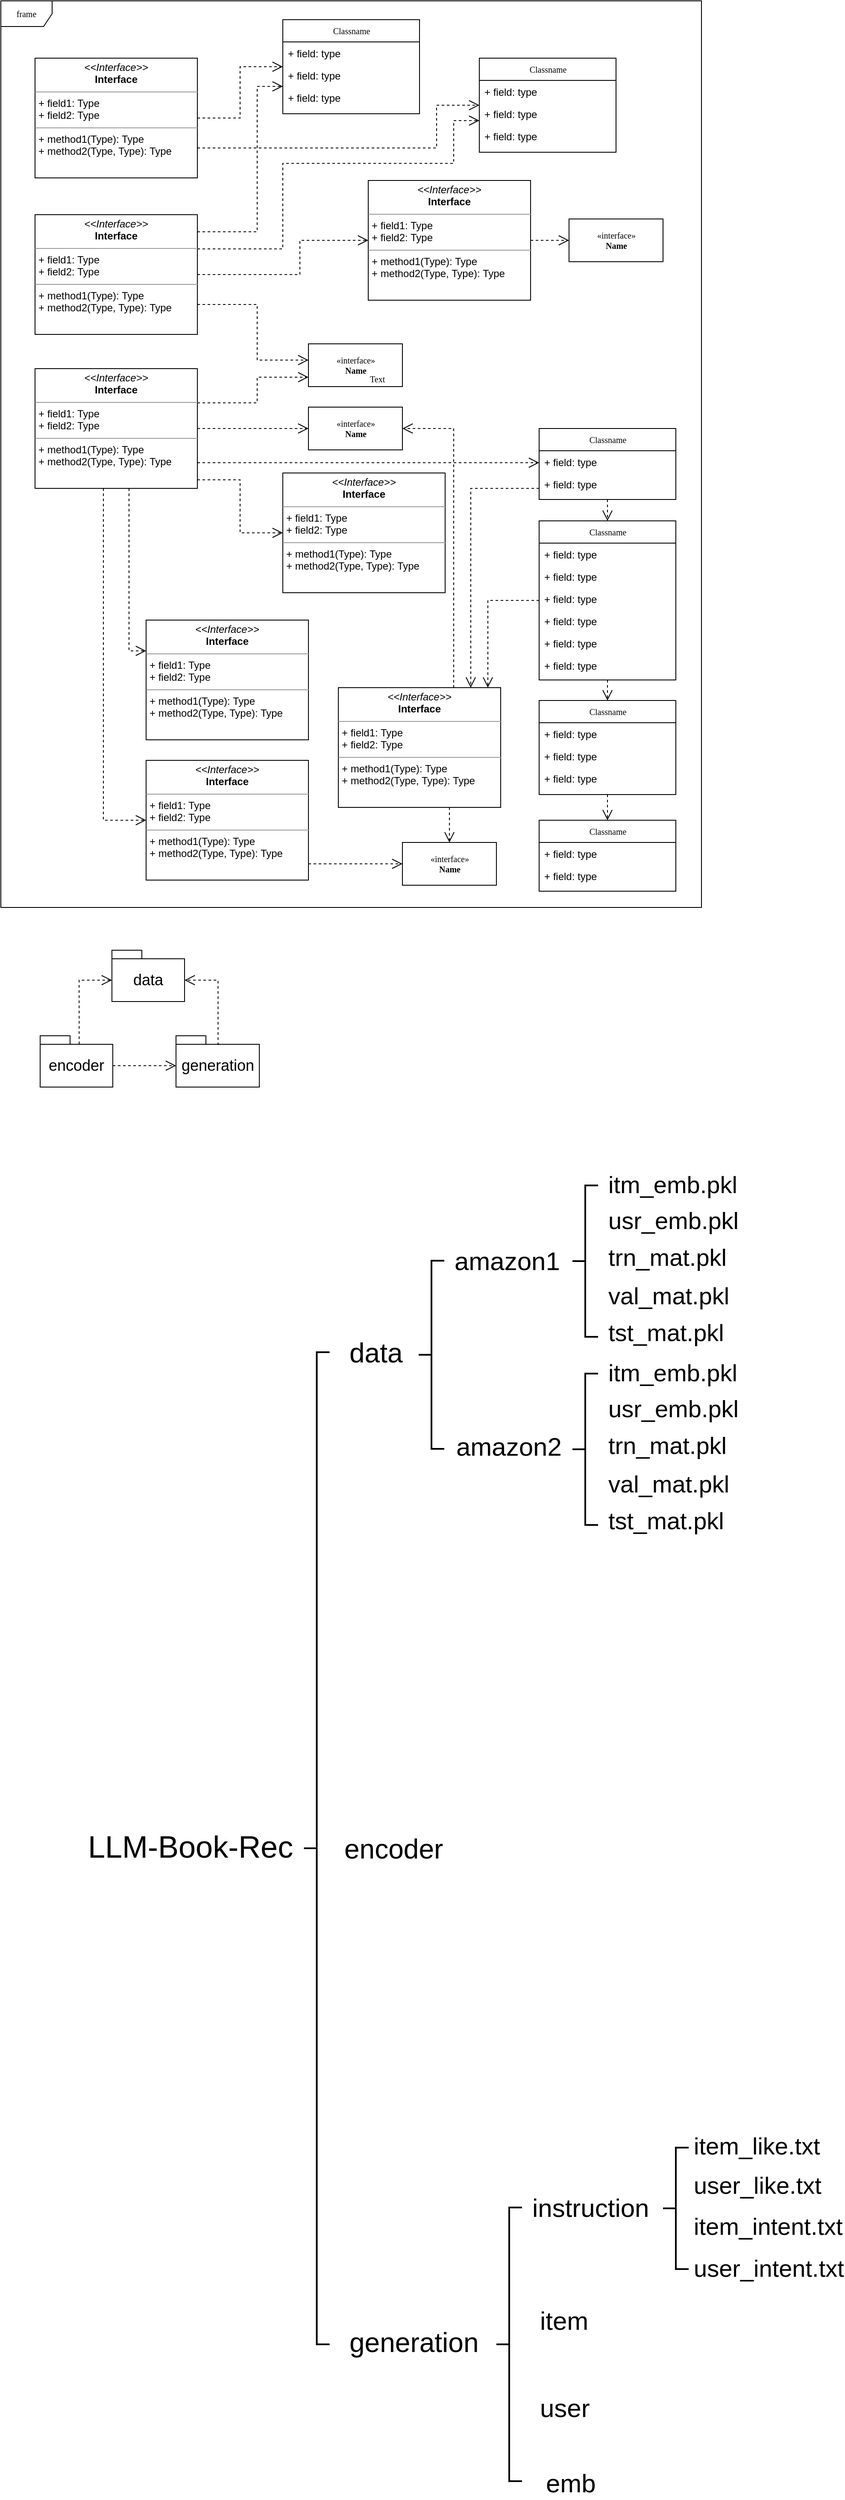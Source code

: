<mxfile version="24.3.1" type="github">
  <diagram name="Page-1" id="c4acf3e9-155e-7222-9cf6-157b1a14988f">
    <mxGraphModel dx="564" dy="589" grid="1" gridSize="10" guides="1" tooltips="1" connect="1" arrows="1" fold="1" page="1" pageScale="1" pageWidth="3300" pageHeight="4681" background="none" math="0" shadow="0">
      <root>
        <mxCell id="0" />
        <mxCell id="1" parent="0" />
        <mxCell id="17acba5748e5396b-1" value="frame" style="shape=umlFrame;whiteSpace=wrap;html=1;rounded=0;shadow=0;comic=0;labelBackgroundColor=none;strokeWidth=1;fontFamily=Verdana;fontSize=10;align=center;" parent="1" vertex="1">
          <mxGeometry x="20" y="20" width="820" height="1060" as="geometry" />
        </mxCell>
        <mxCell id="5d2195bd80daf111-38" style="edgeStyle=orthogonalEdgeStyle;rounded=0;html=1;dashed=1;labelBackgroundColor=none;startFill=0;endArrow=open;endFill=0;endSize=10;fontFamily=Verdana;fontSize=10;" parent="1" source="17acba5748e5396b-2" target="5d2195bd80daf111-9" edge="1">
          <mxGeometry relative="1" as="geometry">
            <Array as="points">
              <mxPoint x="590" y="721" />
            </Array>
          </mxGeometry>
        </mxCell>
        <mxCell id="5d2195bd80daf111-40" style="edgeStyle=orthogonalEdgeStyle;rounded=0;html=1;dashed=1;labelBackgroundColor=none;startFill=0;endArrow=open;endFill=0;endSize=10;fontFamily=Verdana;fontSize=10;" parent="1" source="17acba5748e5396b-2" target="5d2195bd80daf111-1" edge="1">
          <mxGeometry relative="1" as="geometry">
            <Array as="points" />
          </mxGeometry>
        </mxCell>
        <mxCell id="17acba5748e5396b-2" value="Classname" style="swimlane;html=1;fontStyle=0;childLayout=stackLayout;horizontal=1;startSize=26;fillColor=none;horizontalStack=0;resizeParent=1;resizeLast=0;collapsible=1;marginBottom=0;swimlaneFillColor=#ffffff;rounded=0;shadow=0;comic=0;labelBackgroundColor=none;strokeWidth=1;fontFamily=Verdana;fontSize=10;align=center;" parent="1" vertex="1">
          <mxGeometry x="650" y="628" width="160" height="186" as="geometry" />
        </mxCell>
        <mxCell id="17acba5748e5396b-3" value="+ field: type" style="text;html=1;strokeColor=none;fillColor=none;align=left;verticalAlign=top;spacingLeft=4;spacingRight=4;whiteSpace=wrap;overflow=hidden;rotatable=0;points=[[0,0.5],[1,0.5]];portConstraint=eastwest;" parent="17acba5748e5396b-2" vertex="1">
          <mxGeometry y="26" width="160" height="26" as="geometry" />
        </mxCell>
        <mxCell id="17acba5748e5396b-4" value="+ field: type" style="text;html=1;strokeColor=none;fillColor=none;align=left;verticalAlign=top;spacingLeft=4;spacingRight=4;whiteSpace=wrap;overflow=hidden;rotatable=0;points=[[0,0.5],[1,0.5]];portConstraint=eastwest;" parent="17acba5748e5396b-2" vertex="1">
          <mxGeometry y="52" width="160" height="26" as="geometry" />
        </mxCell>
        <mxCell id="17acba5748e5396b-6" value="+ field: type" style="text;html=1;strokeColor=none;fillColor=none;align=left;verticalAlign=top;spacingLeft=4;spacingRight=4;whiteSpace=wrap;overflow=hidden;rotatable=0;points=[[0,0.5],[1,0.5]];portConstraint=eastwest;" parent="17acba5748e5396b-2" vertex="1">
          <mxGeometry y="78" width="160" height="26" as="geometry" />
        </mxCell>
        <mxCell id="17acba5748e5396b-9" value="+ field: type" style="text;html=1;strokeColor=none;fillColor=none;align=left;verticalAlign=top;spacingLeft=4;spacingRight=4;whiteSpace=wrap;overflow=hidden;rotatable=0;points=[[0,0.5],[1,0.5]];portConstraint=eastwest;" parent="17acba5748e5396b-2" vertex="1">
          <mxGeometry y="104" width="160" height="26" as="geometry" />
        </mxCell>
        <mxCell id="17acba5748e5396b-10" value="+ field: type" style="text;html=1;strokeColor=none;fillColor=none;align=left;verticalAlign=top;spacingLeft=4;spacingRight=4;whiteSpace=wrap;overflow=hidden;rotatable=0;points=[[0,0.5],[1,0.5]];portConstraint=eastwest;" parent="17acba5748e5396b-2" vertex="1">
          <mxGeometry y="130" width="160" height="26" as="geometry" />
        </mxCell>
        <mxCell id="17acba5748e5396b-8" value="+ field: type" style="text;html=1;strokeColor=none;fillColor=none;align=left;verticalAlign=top;spacingLeft=4;spacingRight=4;whiteSpace=wrap;overflow=hidden;rotatable=0;points=[[0,0.5],[1,0.5]];portConstraint=eastwest;" parent="17acba5748e5396b-2" vertex="1">
          <mxGeometry y="156" width="160" height="26" as="geometry" />
        </mxCell>
        <mxCell id="17acba5748e5396b-20" value="Classname" style="swimlane;html=1;fontStyle=0;childLayout=stackLayout;horizontal=1;startSize=26;fillColor=none;horizontalStack=0;resizeParent=1;resizeLast=0;collapsible=1;marginBottom=0;swimlaneFillColor=#ffffff;rounded=0;shadow=0;comic=0;labelBackgroundColor=none;strokeWidth=1;fontFamily=Verdana;fontSize=10;align=center;" parent="1" vertex="1">
          <mxGeometry x="350" y="42" width="160" height="110" as="geometry" />
        </mxCell>
        <mxCell id="17acba5748e5396b-21" value="+ field: type" style="text;html=1;strokeColor=none;fillColor=none;align=left;verticalAlign=top;spacingLeft=4;spacingRight=4;whiteSpace=wrap;overflow=hidden;rotatable=0;points=[[0,0.5],[1,0.5]];portConstraint=eastwest;" parent="17acba5748e5396b-20" vertex="1">
          <mxGeometry y="26" width="160" height="26" as="geometry" />
        </mxCell>
        <mxCell id="17acba5748e5396b-24" value="+ field: type" style="text;html=1;strokeColor=none;fillColor=none;align=left;verticalAlign=top;spacingLeft=4;spacingRight=4;whiteSpace=wrap;overflow=hidden;rotatable=0;points=[[0,0.5],[1,0.5]];portConstraint=eastwest;" parent="17acba5748e5396b-20" vertex="1">
          <mxGeometry y="52" width="160" height="26" as="geometry" />
        </mxCell>
        <mxCell id="17acba5748e5396b-26" value="+ field: type" style="text;html=1;strokeColor=none;fillColor=none;align=left;verticalAlign=top;spacingLeft=4;spacingRight=4;whiteSpace=wrap;overflow=hidden;rotatable=0;points=[[0,0.5],[1,0.5]];portConstraint=eastwest;" parent="17acba5748e5396b-20" vertex="1">
          <mxGeometry y="78" width="160" height="26" as="geometry" />
        </mxCell>
        <mxCell id="17acba5748e5396b-30" value="Classname" style="swimlane;html=1;fontStyle=0;childLayout=stackLayout;horizontal=1;startSize=26;fillColor=none;horizontalStack=0;resizeParent=1;resizeLast=0;collapsible=1;marginBottom=0;swimlaneFillColor=#ffffff;rounded=0;shadow=0;comic=0;labelBackgroundColor=none;strokeWidth=1;fontFamily=Verdana;fontSize=10;align=center;" parent="1" vertex="1">
          <mxGeometry x="580" y="87" width="160" height="110" as="geometry" />
        </mxCell>
        <mxCell id="17acba5748e5396b-31" value="+ field: type" style="text;html=1;strokeColor=none;fillColor=none;align=left;verticalAlign=top;spacingLeft=4;spacingRight=4;whiteSpace=wrap;overflow=hidden;rotatable=0;points=[[0,0.5],[1,0.5]];portConstraint=eastwest;" parent="17acba5748e5396b-30" vertex="1">
          <mxGeometry y="26" width="160" height="26" as="geometry" />
        </mxCell>
        <mxCell id="17acba5748e5396b-32" value="+ field: type" style="text;html=1;strokeColor=none;fillColor=none;align=left;verticalAlign=top;spacingLeft=4;spacingRight=4;whiteSpace=wrap;overflow=hidden;rotatable=0;points=[[0,0.5],[1,0.5]];portConstraint=eastwest;" parent="17acba5748e5396b-30" vertex="1">
          <mxGeometry y="52" width="160" height="26" as="geometry" />
        </mxCell>
        <mxCell id="17acba5748e5396b-33" value="+ field: type" style="text;html=1;strokeColor=none;fillColor=none;align=left;verticalAlign=top;spacingLeft=4;spacingRight=4;whiteSpace=wrap;overflow=hidden;rotatable=0;points=[[0,0.5],[1,0.5]];portConstraint=eastwest;" parent="17acba5748e5396b-30" vertex="1">
          <mxGeometry y="78" width="160" height="26" as="geometry" />
        </mxCell>
        <mxCell id="17acba5748e5396b-44" value="Classname" style="swimlane;html=1;fontStyle=0;childLayout=stackLayout;horizontal=1;startSize=26;fillColor=none;horizontalStack=0;resizeParent=1;resizeLast=0;collapsible=1;marginBottom=0;swimlaneFillColor=#ffffff;rounded=0;shadow=0;comic=0;labelBackgroundColor=none;strokeWidth=1;fontFamily=Verdana;fontSize=10;align=center;" parent="1" vertex="1">
          <mxGeometry x="650" y="978" width="160" height="83" as="geometry" />
        </mxCell>
        <mxCell id="17acba5748e5396b-45" value="+ field: type" style="text;html=1;strokeColor=none;fillColor=none;align=left;verticalAlign=top;spacingLeft=4;spacingRight=4;whiteSpace=wrap;overflow=hidden;rotatable=0;points=[[0,0.5],[1,0.5]];portConstraint=eastwest;" parent="17acba5748e5396b-44" vertex="1">
          <mxGeometry y="26" width="160" height="26" as="geometry" />
        </mxCell>
        <mxCell id="17acba5748e5396b-47" value="+ field: type" style="text;html=1;strokeColor=none;fillColor=none;align=left;verticalAlign=top;spacingLeft=4;spacingRight=4;whiteSpace=wrap;overflow=hidden;rotatable=0;points=[[0,0.5],[1,0.5]];portConstraint=eastwest;" parent="17acba5748e5396b-44" vertex="1">
          <mxGeometry y="52" width="160" height="26" as="geometry" />
        </mxCell>
        <mxCell id="5d2195bd80daf111-39" style="edgeStyle=orthogonalEdgeStyle;rounded=0;html=1;dashed=1;labelBackgroundColor=none;startFill=0;endArrow=open;endFill=0;endSize=10;fontFamily=Verdana;fontSize=10;" parent="1" source="5d2195bd80daf111-1" target="17acba5748e5396b-44" edge="1">
          <mxGeometry relative="1" as="geometry" />
        </mxCell>
        <mxCell id="5d2195bd80daf111-1" value="Classname" style="swimlane;html=1;fontStyle=0;childLayout=stackLayout;horizontal=1;startSize=26;fillColor=none;horizontalStack=0;resizeParent=1;resizeLast=0;collapsible=1;marginBottom=0;swimlaneFillColor=#ffffff;rounded=0;shadow=0;comic=0;labelBackgroundColor=none;strokeWidth=1;fontFamily=Verdana;fontSize=10;align=center;" parent="1" vertex="1">
          <mxGeometry x="650" y="838" width="160" height="110" as="geometry" />
        </mxCell>
        <mxCell id="5d2195bd80daf111-2" value="+ field: type" style="text;html=1;strokeColor=none;fillColor=none;align=left;verticalAlign=top;spacingLeft=4;spacingRight=4;whiteSpace=wrap;overflow=hidden;rotatable=0;points=[[0,0.5],[1,0.5]];portConstraint=eastwest;" parent="5d2195bd80daf111-1" vertex="1">
          <mxGeometry y="26" width="160" height="26" as="geometry" />
        </mxCell>
        <mxCell id="5d2195bd80daf111-3" value="+ field: type" style="text;html=1;strokeColor=none;fillColor=none;align=left;verticalAlign=top;spacingLeft=4;spacingRight=4;whiteSpace=wrap;overflow=hidden;rotatable=0;points=[[0,0.5],[1,0.5]];portConstraint=eastwest;" parent="5d2195bd80daf111-1" vertex="1">
          <mxGeometry y="52" width="160" height="26" as="geometry" />
        </mxCell>
        <mxCell id="5d2195bd80daf111-4" value="+ field: type" style="text;html=1;strokeColor=none;fillColor=none;align=left;verticalAlign=top;spacingLeft=4;spacingRight=4;whiteSpace=wrap;overflow=hidden;rotatable=0;points=[[0,0.5],[1,0.5]];portConstraint=eastwest;" parent="5d2195bd80daf111-1" vertex="1">
          <mxGeometry y="78" width="160" height="26" as="geometry" />
        </mxCell>
        <mxCell id="5d2195bd80daf111-41" style="edgeStyle=orthogonalEdgeStyle;rounded=0;html=1;dashed=1;labelBackgroundColor=none;startFill=0;endArrow=open;endFill=0;endSize=10;fontFamily=Verdana;fontSize=10;" parent="1" source="5d2195bd80daf111-5" target="17acba5748e5396b-2" edge="1">
          <mxGeometry relative="1" as="geometry">
            <Array as="points" />
          </mxGeometry>
        </mxCell>
        <mxCell id="5d2195bd80daf111-5" value="Classname" style="swimlane;html=1;fontStyle=0;childLayout=stackLayout;horizontal=1;startSize=26;fillColor=none;horizontalStack=0;resizeParent=1;resizeLast=0;collapsible=1;marginBottom=0;swimlaneFillColor=#ffffff;rounded=0;shadow=0;comic=0;labelBackgroundColor=none;strokeWidth=1;fontFamily=Verdana;fontSize=10;align=center;" parent="1" vertex="1">
          <mxGeometry x="650" y="520" width="160" height="83" as="geometry" />
        </mxCell>
        <mxCell id="5d2195bd80daf111-6" value="+ field: type" style="text;html=1;strokeColor=none;fillColor=none;align=left;verticalAlign=top;spacingLeft=4;spacingRight=4;whiteSpace=wrap;overflow=hidden;rotatable=0;points=[[0,0.5],[1,0.5]];portConstraint=eastwest;" parent="5d2195bd80daf111-5" vertex="1">
          <mxGeometry y="26" width="160" height="26" as="geometry" />
        </mxCell>
        <mxCell id="5d2195bd80daf111-7" value="+ field: type" style="text;html=1;strokeColor=none;fillColor=none;align=left;verticalAlign=top;spacingLeft=4;spacingRight=4;whiteSpace=wrap;overflow=hidden;rotatable=0;points=[[0,0.5],[1,0.5]];portConstraint=eastwest;" parent="5d2195bd80daf111-5" vertex="1">
          <mxGeometry y="52" width="160" height="26" as="geometry" />
        </mxCell>
        <mxCell id="5d2195bd80daf111-8" value="&amp;laquo;interface&amp;raquo;&lt;br&gt;&lt;b&gt;Name&lt;/b&gt;" style="html=1;rounded=0;shadow=0;comic=0;labelBackgroundColor=none;strokeWidth=1;fontFamily=Verdana;fontSize=10;align=center;" parent="1" vertex="1">
          <mxGeometry x="490" y="1004" width="110" height="50" as="geometry" />
        </mxCell>
        <mxCell id="5d2195bd80daf111-35" style="edgeStyle=orthogonalEdgeStyle;rounded=0;html=1;dashed=1;labelBackgroundColor=none;startFill=0;endArrow=open;endFill=0;endSize=10;fontFamily=Verdana;fontSize=10;" parent="1" source="5d2195bd80daf111-9" target="5d2195bd80daf111-8" edge="1">
          <mxGeometry relative="1" as="geometry">
            <Array as="points">
              <mxPoint x="545" y="970" />
              <mxPoint x="545" y="970" />
            </Array>
          </mxGeometry>
        </mxCell>
        <mxCell id="5d2195bd80daf111-36" style="edgeStyle=orthogonalEdgeStyle;rounded=0;html=1;dashed=1;labelBackgroundColor=none;startFill=0;endArrow=open;endFill=0;endSize=10;fontFamily=Verdana;fontSize=10;" parent="1" source="5d2195bd80daf111-9" target="5d2195bd80daf111-13" edge="1">
          <mxGeometry relative="1" as="geometry">
            <Array as="points">
              <mxPoint x="550" y="520" />
            </Array>
          </mxGeometry>
        </mxCell>
        <mxCell id="5d2195bd80daf111-9" value="&lt;p style=&quot;margin:0px;margin-top:4px;text-align:center;&quot;&gt;&lt;i&gt;&amp;lt;&amp;lt;Interface&amp;gt;&amp;gt;&lt;/i&gt;&lt;br/&gt;&lt;b&gt;Interface&lt;/b&gt;&lt;/p&gt;&lt;hr size=&quot;1&quot;/&gt;&lt;p style=&quot;margin:0px;margin-left:4px;&quot;&gt;+ field1: Type&lt;br/&gt;+ field2: Type&lt;/p&gt;&lt;hr size=&quot;1&quot;/&gt;&lt;p style=&quot;margin:0px;margin-left:4px;&quot;&gt;+ method1(Type): Type&lt;br/&gt;+ method2(Type, Type): Type&lt;/p&gt;" style="verticalAlign=top;align=left;overflow=fill;fontSize=12;fontFamily=Helvetica;html=1;rounded=0;shadow=0;comic=0;labelBackgroundColor=none;strokeWidth=1" parent="1" vertex="1">
          <mxGeometry x="415" y="823" width="190" height="140" as="geometry" />
        </mxCell>
        <mxCell id="5d2195bd80daf111-10" value="&lt;p style=&quot;margin:0px;margin-top:4px;text-align:center;&quot;&gt;&lt;i&gt;&amp;lt;&amp;lt;Interface&amp;gt;&amp;gt;&lt;/i&gt;&lt;br/&gt;&lt;b&gt;Interface&lt;/b&gt;&lt;/p&gt;&lt;hr size=&quot;1&quot;/&gt;&lt;p style=&quot;margin:0px;margin-left:4px;&quot;&gt;+ field1: Type&lt;br/&gt;+ field2: Type&lt;/p&gt;&lt;hr size=&quot;1&quot;/&gt;&lt;p style=&quot;margin:0px;margin-left:4px;&quot;&gt;+ method1(Type): Type&lt;br/&gt;+ method2(Type, Type): Type&lt;/p&gt;" style="verticalAlign=top;align=left;overflow=fill;fontSize=12;fontFamily=Helvetica;html=1;rounded=0;shadow=0;comic=0;labelBackgroundColor=none;strokeWidth=1" parent="1" vertex="1">
          <mxGeometry x="350" y="572" width="190" height="140" as="geometry" />
        </mxCell>
        <mxCell id="5d2195bd80daf111-34" style="edgeStyle=orthogonalEdgeStyle;rounded=0;html=1;dashed=1;labelBackgroundColor=none;startFill=0;endArrow=open;endFill=0;endSize=10;fontFamily=Verdana;fontSize=10;" parent="1" source="5d2195bd80daf111-11" target="5d2195bd80daf111-8" edge="1">
          <mxGeometry relative="1" as="geometry">
            <Array as="points">
              <mxPoint x="410" y="1029" />
              <mxPoint x="410" y="1029" />
            </Array>
          </mxGeometry>
        </mxCell>
        <mxCell id="5d2195bd80daf111-11" value="&lt;p style=&quot;margin:0px;margin-top:4px;text-align:center;&quot;&gt;&lt;i&gt;&amp;lt;&amp;lt;Interface&amp;gt;&amp;gt;&lt;/i&gt;&lt;br/&gt;&lt;b&gt;Interface&lt;/b&gt;&lt;/p&gt;&lt;hr size=&quot;1&quot;/&gt;&lt;p style=&quot;margin:0px;margin-left:4px;&quot;&gt;+ field1: Type&lt;br/&gt;+ field2: Type&lt;/p&gt;&lt;hr size=&quot;1&quot;/&gt;&lt;p style=&quot;margin:0px;margin-left:4px;&quot;&gt;+ method1(Type): Type&lt;br/&gt;+ method2(Type, Type): Type&lt;/p&gt;" style="verticalAlign=top;align=left;overflow=fill;fontSize=12;fontFamily=Helvetica;html=1;rounded=0;shadow=0;comic=0;labelBackgroundColor=none;strokeWidth=1" parent="1" vertex="1">
          <mxGeometry x="190" y="908" width="190" height="140" as="geometry" />
        </mxCell>
        <mxCell id="5d2195bd80daf111-12" value="&lt;p style=&quot;margin:0px;margin-top:4px;text-align:center;&quot;&gt;&lt;i&gt;&amp;lt;&amp;lt;Interface&amp;gt;&amp;gt;&lt;/i&gt;&lt;br/&gt;&lt;b&gt;Interface&lt;/b&gt;&lt;/p&gt;&lt;hr size=&quot;1&quot;/&gt;&lt;p style=&quot;margin:0px;margin-left:4px;&quot;&gt;+ field1: Type&lt;br/&gt;+ field2: Type&lt;/p&gt;&lt;hr size=&quot;1&quot;/&gt;&lt;p style=&quot;margin:0px;margin-left:4px;&quot;&gt;+ method1(Type): Type&lt;br/&gt;+ method2(Type, Type): Type&lt;/p&gt;" style="verticalAlign=top;align=left;overflow=fill;fontSize=12;fontFamily=Helvetica;html=1;rounded=0;shadow=0;comic=0;labelBackgroundColor=none;strokeWidth=1" parent="1" vertex="1">
          <mxGeometry x="190" y="744" width="190" height="140" as="geometry" />
        </mxCell>
        <mxCell id="5d2195bd80daf111-13" value="&amp;laquo;interface&amp;raquo;&lt;br&gt;&lt;b&gt;Name&lt;/b&gt;" style="html=1;rounded=0;shadow=0;comic=0;labelBackgroundColor=none;strokeWidth=1;fontFamily=Verdana;fontSize=10;align=center;" parent="1" vertex="1">
          <mxGeometry x="380" y="495" width="110" height="50" as="geometry" />
        </mxCell>
        <mxCell id="5d2195bd80daf111-14" value="&amp;laquo;interface&amp;raquo;&lt;br&gt;&lt;b&gt;Name&lt;/b&gt;" style="html=1;rounded=0;shadow=0;comic=0;labelBackgroundColor=none;strokeWidth=1;fontFamily=Verdana;fontSize=10;align=center;" parent="1" vertex="1">
          <mxGeometry x="380" y="421" width="110" height="50" as="geometry" />
        </mxCell>
        <mxCell id="5d2195bd80daf111-26" style="edgeStyle=orthogonalEdgeStyle;rounded=0;html=1;dashed=1;labelBackgroundColor=none;startFill=0;endArrow=open;endFill=0;endSize=10;fontFamily=Verdana;fontSize=10;" parent="1" source="5d2195bd80daf111-15" target="5d2195bd80daf111-17" edge="1">
          <mxGeometry relative="1" as="geometry">
            <Array as="points" />
          </mxGeometry>
        </mxCell>
        <mxCell id="5d2195bd80daf111-15" value="&lt;p style=&quot;margin:0px;margin-top:4px;text-align:center;&quot;&gt;&lt;i&gt;&amp;lt;&amp;lt;Interface&amp;gt;&amp;gt;&lt;/i&gt;&lt;br/&gt;&lt;b&gt;Interface&lt;/b&gt;&lt;/p&gt;&lt;hr size=&quot;1&quot;/&gt;&lt;p style=&quot;margin:0px;margin-left:4px;&quot;&gt;+ field1: Type&lt;br/&gt;+ field2: Type&lt;/p&gt;&lt;hr size=&quot;1&quot;/&gt;&lt;p style=&quot;margin:0px;margin-left:4px;&quot;&gt;+ method1(Type): Type&lt;br/&gt;+ method2(Type, Type): Type&lt;/p&gt;" style="verticalAlign=top;align=left;overflow=fill;fontSize=12;fontFamily=Helvetica;html=1;rounded=0;shadow=0;comic=0;labelBackgroundColor=none;strokeWidth=1" parent="1" vertex="1">
          <mxGeometry x="450" y="230" width="190" height="140" as="geometry" />
        </mxCell>
        <mxCell id="5d2195bd80daf111-16" value="Text" style="text;html=1;resizable=0;points=[];autosize=1;align=left;verticalAlign=top;spacingTop=-4;fontSize=10;fontFamily=Verdana;fontColor=#000000;" parent="1" vertex="1">
          <mxGeometry x="450" y="454" width="40" height="10" as="geometry" />
        </mxCell>
        <mxCell id="5d2195bd80daf111-17" value="&amp;laquo;interface&amp;raquo;&lt;br&gt;&lt;b&gt;Name&lt;/b&gt;" style="html=1;rounded=0;shadow=0;comic=0;labelBackgroundColor=none;strokeWidth=1;fontFamily=Verdana;fontSize=10;align=center;" parent="1" vertex="1">
          <mxGeometry x="685" y="275" width="110" height="50" as="geometry" />
        </mxCell>
        <mxCell id="5d2195bd80daf111-21" style="edgeStyle=orthogonalEdgeStyle;rounded=0;html=1;labelBackgroundColor=none;startFill=0;endArrow=open;endFill=0;endSize=10;fontFamily=Verdana;fontSize=10;dashed=1;" parent="1" source="5d2195bd80daf111-18" target="17acba5748e5396b-20" edge="1">
          <mxGeometry relative="1" as="geometry" />
        </mxCell>
        <mxCell id="5d2195bd80daf111-22" style="edgeStyle=orthogonalEdgeStyle;rounded=0;html=1;exitX=1;exitY=0.75;dashed=1;labelBackgroundColor=none;startFill=0;endArrow=open;endFill=0;endSize=10;fontFamily=Verdana;fontSize=10;" parent="1" source="5d2195bd80daf111-18" target="17acba5748e5396b-30" edge="1">
          <mxGeometry relative="1" as="geometry">
            <Array as="points">
              <mxPoint x="530" y="192" />
              <mxPoint x="530" y="142" />
            </Array>
          </mxGeometry>
        </mxCell>
        <mxCell id="5d2195bd80daf111-18" value="&lt;p style=&quot;margin:0px;margin-top:4px;text-align:center;&quot;&gt;&lt;i&gt;&amp;lt;&amp;lt;Interface&amp;gt;&amp;gt;&lt;/i&gt;&lt;br/&gt;&lt;b&gt;Interface&lt;/b&gt;&lt;/p&gt;&lt;hr size=&quot;1&quot;/&gt;&lt;p style=&quot;margin:0px;margin-left:4px;&quot;&gt;+ field1: Type&lt;br/&gt;+ field2: Type&lt;/p&gt;&lt;hr size=&quot;1&quot;/&gt;&lt;p style=&quot;margin:0px;margin-left:4px;&quot;&gt;+ method1(Type): Type&lt;br/&gt;+ method2(Type, Type): Type&lt;/p&gt;" style="verticalAlign=top;align=left;overflow=fill;fontSize=12;fontFamily=Helvetica;html=1;rounded=0;shadow=0;comic=0;labelBackgroundColor=none;strokeWidth=1" parent="1" vertex="1">
          <mxGeometry x="60" y="87" width="190" height="140" as="geometry" />
        </mxCell>
        <mxCell id="5d2195bd80daf111-23" style="edgeStyle=orthogonalEdgeStyle;rounded=0;html=1;dashed=1;labelBackgroundColor=none;startFill=0;endArrow=open;endFill=0;endSize=10;fontFamily=Verdana;fontSize=10;" parent="1" source="5d2195bd80daf111-19" target="17acba5748e5396b-20" edge="1">
          <mxGeometry relative="1" as="geometry">
            <Array as="points">
              <mxPoint x="320" y="290" />
              <mxPoint x="320" y="120" />
            </Array>
          </mxGeometry>
        </mxCell>
        <mxCell id="5d2195bd80daf111-24" style="edgeStyle=orthogonalEdgeStyle;rounded=0;html=1;dashed=1;labelBackgroundColor=none;startFill=0;endArrow=open;endFill=0;endSize=10;fontFamily=Verdana;fontSize=10;" parent="1" source="5d2195bd80daf111-19" target="17acba5748e5396b-30" edge="1">
          <mxGeometry relative="1" as="geometry">
            <Array as="points">
              <mxPoint x="350" y="310" />
              <mxPoint x="350" y="210" />
              <mxPoint x="550" y="210" />
              <mxPoint x="550" y="160" />
            </Array>
          </mxGeometry>
        </mxCell>
        <mxCell id="5d2195bd80daf111-25" style="edgeStyle=orthogonalEdgeStyle;rounded=0;html=1;dashed=1;labelBackgroundColor=none;startFill=0;endArrow=open;endFill=0;endSize=10;fontFamily=Verdana;fontSize=10;" parent="1" source="5d2195bd80daf111-19" target="5d2195bd80daf111-15" edge="1">
          <mxGeometry relative="1" as="geometry">
            <Array as="points">
              <mxPoint x="370" y="340" />
              <mxPoint x="370" y="300" />
            </Array>
          </mxGeometry>
        </mxCell>
        <mxCell id="5d2195bd80daf111-27" style="edgeStyle=orthogonalEdgeStyle;rounded=0;html=1;exitX=1;exitY=0.75;dashed=1;labelBackgroundColor=none;startFill=0;endArrow=open;endFill=0;endSize=10;fontFamily=Verdana;fontSize=10;" parent="1" source="5d2195bd80daf111-19" target="5d2195bd80daf111-14" edge="1">
          <mxGeometry relative="1" as="geometry">
            <Array as="points">
              <mxPoint x="320" y="375" />
              <mxPoint x="320" y="440" />
            </Array>
          </mxGeometry>
        </mxCell>
        <mxCell id="5d2195bd80daf111-19" value="&lt;p style=&quot;margin:0px;margin-top:4px;text-align:center;&quot;&gt;&lt;i&gt;&amp;lt;&amp;lt;Interface&amp;gt;&amp;gt;&lt;/i&gt;&lt;br/&gt;&lt;b&gt;Interface&lt;/b&gt;&lt;/p&gt;&lt;hr size=&quot;1&quot;/&gt;&lt;p style=&quot;margin:0px;margin-left:4px;&quot;&gt;+ field1: Type&lt;br/&gt;+ field2: Type&lt;/p&gt;&lt;hr size=&quot;1&quot;/&gt;&lt;p style=&quot;margin:0px;margin-left:4px;&quot;&gt;+ method1(Type): Type&lt;br/&gt;+ method2(Type, Type): Type&lt;/p&gt;" style="verticalAlign=top;align=left;overflow=fill;fontSize=12;fontFamily=Helvetica;html=1;rounded=0;shadow=0;comic=0;labelBackgroundColor=none;strokeWidth=1" parent="1" vertex="1">
          <mxGeometry x="60" y="270" width="190" height="140" as="geometry" />
        </mxCell>
        <mxCell id="5d2195bd80daf111-28" style="edgeStyle=orthogonalEdgeStyle;rounded=0;html=1;dashed=1;labelBackgroundColor=none;startFill=0;endArrow=open;endFill=0;endSize=10;fontFamily=Verdana;fontSize=10;" parent="1" source="5d2195bd80daf111-20" target="5d2195bd80daf111-14" edge="1">
          <mxGeometry relative="1" as="geometry">
            <Array as="points">
              <mxPoint x="320" y="490" />
              <mxPoint x="320" y="460" />
            </Array>
          </mxGeometry>
        </mxCell>
        <mxCell id="5d2195bd80daf111-29" style="edgeStyle=orthogonalEdgeStyle;rounded=0;html=1;dashed=1;labelBackgroundColor=none;startFill=0;endArrow=open;endFill=0;endSize=10;fontFamily=Verdana;fontSize=10;" parent="1" source="5d2195bd80daf111-20" target="5d2195bd80daf111-13" edge="1">
          <mxGeometry relative="1" as="geometry" />
        </mxCell>
        <mxCell id="5d2195bd80daf111-30" style="edgeStyle=orthogonalEdgeStyle;rounded=0;html=1;dashed=1;labelBackgroundColor=none;startFill=0;endArrow=open;endFill=0;endSize=10;fontFamily=Verdana;fontSize=10;" parent="1" source="5d2195bd80daf111-20" target="5d2195bd80daf111-10" edge="1">
          <mxGeometry relative="1" as="geometry">
            <Array as="points">
              <mxPoint x="300" y="580" />
              <mxPoint x="300" y="642" />
            </Array>
          </mxGeometry>
        </mxCell>
        <mxCell id="5d2195bd80daf111-31" style="edgeStyle=orthogonalEdgeStyle;rounded=0;html=1;dashed=1;labelBackgroundColor=none;startFill=0;endArrow=open;endFill=0;endSize=10;fontFamily=Verdana;fontSize=10;" parent="1" source="5d2195bd80daf111-20" target="5d2195bd80daf111-5" edge="1">
          <mxGeometry relative="1" as="geometry">
            <Array as="points">
              <mxPoint x="350" y="560" />
              <mxPoint x="350" y="560" />
            </Array>
          </mxGeometry>
        </mxCell>
        <mxCell id="5d2195bd80daf111-32" style="edgeStyle=orthogonalEdgeStyle;rounded=0;html=1;dashed=1;labelBackgroundColor=none;startFill=0;endArrow=open;endFill=0;endSize=10;fontFamily=Verdana;fontSize=10;" parent="1" source="5d2195bd80daf111-20" target="5d2195bd80daf111-12" edge="1">
          <mxGeometry relative="1" as="geometry">
            <Array as="points">
              <mxPoint x="170" y="780" />
            </Array>
          </mxGeometry>
        </mxCell>
        <mxCell id="5d2195bd80daf111-33" style="edgeStyle=orthogonalEdgeStyle;rounded=0;html=1;dashed=1;labelBackgroundColor=none;startFill=0;endArrow=open;endFill=0;endSize=10;fontFamily=Verdana;fontSize=10;" parent="1" source="5d2195bd80daf111-20" target="5d2195bd80daf111-11" edge="1">
          <mxGeometry relative="1" as="geometry">
            <Array as="points">
              <mxPoint x="140" y="978" />
            </Array>
          </mxGeometry>
        </mxCell>
        <mxCell id="5d2195bd80daf111-20" value="&lt;p style=&quot;margin:0px;margin-top:4px;text-align:center;&quot;&gt;&lt;i&gt;&amp;lt;&amp;lt;Interface&amp;gt;&amp;gt;&lt;/i&gt;&lt;br/&gt;&lt;b&gt;Interface&lt;/b&gt;&lt;/p&gt;&lt;hr size=&quot;1&quot;/&gt;&lt;p style=&quot;margin:0px;margin-left:4px;&quot;&gt;+ field1: Type&lt;br/&gt;+ field2: Type&lt;/p&gt;&lt;hr size=&quot;1&quot;/&gt;&lt;p style=&quot;margin:0px;margin-left:4px;&quot;&gt;+ method1(Type): Type&lt;br/&gt;+ method2(Type, Type): Type&lt;/p&gt;" style="verticalAlign=top;align=left;overflow=fill;fontSize=12;fontFamily=Helvetica;html=1;rounded=0;shadow=0;comic=0;labelBackgroundColor=none;strokeWidth=1" parent="1" vertex="1">
          <mxGeometry x="60" y="450" width="190" height="140" as="geometry" />
        </mxCell>
        <mxCell id="5d2195bd80daf111-37" style="edgeStyle=orthogonalEdgeStyle;rounded=0;html=1;dashed=1;labelBackgroundColor=none;startFill=0;endArrow=open;endFill=0;endSize=10;fontFamily=Verdana;fontSize=10;" parent="1" source="5d2195bd80daf111-5" target="5d2195bd80daf111-9" edge="1">
          <mxGeometry relative="1" as="geometry">
            <Array as="points">
              <mxPoint x="570" y="590" />
            </Array>
          </mxGeometry>
        </mxCell>
        <mxCell id="P-ULubcE5gWz9ip9gADt-2" value="&lt;font style=&quot;font-weight: normal; font-size: 18px;&quot;&gt;data&lt;/font&gt;" style="shape=folder;fontStyle=1;spacingTop=10;tabWidth=35;tabHeight=10;tabPosition=left;html=1;whiteSpace=wrap;" parent="1" vertex="1">
          <mxGeometry x="150" y="1130" width="85" height="60" as="geometry" />
        </mxCell>
        <mxCell id="P-ULubcE5gWz9ip9gADt-3" value="&lt;font style=&quot;font-weight: normal; font-size: 18px;&quot;&gt;encoder&lt;/font&gt;" style="shape=folder;fontStyle=1;spacingTop=10;tabWidth=35;tabHeight=10;tabPosition=left;html=1;whiteSpace=wrap;" parent="1" vertex="1">
          <mxGeometry x="66" y="1230" width="85" height="60" as="geometry" />
        </mxCell>
        <mxCell id="P-ULubcE5gWz9ip9gADt-4" value="&lt;font style=&quot;font-weight: normal; font-size: 18px;&quot;&gt;generation&lt;/font&gt;" style="shape=folder;fontStyle=1;spacingTop=10;tabWidth=35;tabHeight=10;tabPosition=left;html=1;whiteSpace=wrap;" parent="1" vertex="1">
          <mxGeometry x="225" y="1230" width="97.5" height="60" as="geometry" />
        </mxCell>
        <mxCell id="P-ULubcE5gWz9ip9gADt-5" style="edgeStyle=orthogonalEdgeStyle;rounded=0;html=1;dashed=1;labelBackgroundColor=none;startFill=0;endArrow=open;endFill=0;endSize=10;fontFamily=Verdana;fontSize=10;entryX=0;entryY=0;entryDx=85;entryDy=35;entryPerimeter=0;exitX=0.505;exitY=0.181;exitDx=0;exitDy=0;exitPerimeter=0;" parent="1" source="P-ULubcE5gWz9ip9gADt-4" target="P-ULubcE5gWz9ip9gADt-2" edge="1">
          <mxGeometry relative="1" as="geometry">
            <mxPoint x="279.65" y="1155.22" as="sourcePoint" />
            <mxPoint x="322.495" y="1230" as="targetPoint" />
          </mxGeometry>
        </mxCell>
        <mxCell id="P-ULubcE5gWz9ip9gADt-6" style="edgeStyle=orthogonalEdgeStyle;rounded=0;html=1;dashed=1;labelBackgroundColor=none;startFill=0;endArrow=open;endFill=0;endSize=10;fontFamily=Verdana;fontSize=10;entryX=0;entryY=0;entryDx=0;entryDy=35;entryPerimeter=0;exitX=0.537;exitY=0.163;exitDx=0;exitDy=0;exitPerimeter=0;" parent="1" source="P-ULubcE5gWz9ip9gADt-3" target="P-ULubcE5gWz9ip9gADt-2" edge="1">
          <mxGeometry relative="1" as="geometry">
            <mxPoint x="105" y="1206" as="sourcePoint" />
            <mxPoint x="66" y="1130" as="targetPoint" />
          </mxGeometry>
        </mxCell>
        <mxCell id="P-ULubcE5gWz9ip9gADt-7" style="edgeStyle=orthogonalEdgeStyle;rounded=0;html=1;dashed=1;labelBackgroundColor=none;startFill=0;endArrow=open;endFill=0;endSize=10;fontFamily=Verdana;fontSize=10;entryX=0;entryY=0;entryDx=0;entryDy=35;entryPerimeter=0;exitX=0;exitY=0;exitDx=85;exitDy=35;exitPerimeter=0;" parent="1" source="P-ULubcE5gWz9ip9gADt-3" target="P-ULubcE5gWz9ip9gADt-4" edge="1">
          <mxGeometry relative="1" as="geometry">
            <mxPoint x="179" y="1376" as="sourcePoint" />
            <mxPoint x="140" y="1300" as="targetPoint" />
          </mxGeometry>
        </mxCell>
        <mxCell id="P-ULubcE5gWz9ip9gADt-9" value="" style="strokeWidth=2;html=1;shape=mxgraph.flowchart.annotation_2;align=left;labelPosition=right;pointerEvents=1;" parent="1" vertex="1">
          <mxGeometry x="374.75" y="1600" width="30" height="1160" as="geometry" />
        </mxCell>
        <mxCell id="P-ULubcE5gWz9ip9gADt-10" value="&lt;span data-slate-fragment=&quot;JTVCJTdCJTIydHlwZSUyMiUzQSUyMnBhcmFncmFwaCUyMiUyQyUyMmNoaWxkcmVuJTIyJTNBJTVCJTdCJTIyaWQlMjIlM0ElMjJ4QnZMUVFENXZWJTIyJTJDJTIycGFyYUlkeCUyMiUzQTAlMkMlMjJzcmMlMjIlM0ElMjJMTE0tQm9vay1SZWMlMjIlMkMlMjJkc3QlMjIlM0ElMjJMTE0lRTglQjQlQTYlRTclQjAlQkYlRTglQUUlQjAlRTUlQkQlOTUlMjIlMkMlMjJtZXRhZGF0YSUyMiUzQSUyMiUyMiUyQyUyMm1ldGFEYXRhJTIyJTNBJTVCJTVEJTJDJTIydGV4dCUyMiUzQSUyMkxMTS1Cb29rLVJlYyUyMiU3RCU1RCU3RCU1RA==&quot; style=&quot;white-space: pre;&quot;&gt;&lt;font style=&quot;font-size: 36px;&quot;&gt;LLM-Book-Rec&lt;/font&gt;&lt;/span&gt;" style="text;whiteSpace=wrap;html=1;fontSize=16;" parent="1" vertex="1">
          <mxGeometry x="120" y="2150" width="100" height="34" as="geometry" />
        </mxCell>
        <mxCell id="JHEsMAndsTfSPYdG0shF-2" value="&lt;span data-slate-fragment=&quot;JTVCJTdCJTIydHlwZSUyMiUzQSUyMnBhcmFncmFwaCUyMiUyQyUyMmNoaWxkcmVuJTIyJTNBJTVCJTdCJTIyaWQlMjIlM0ElMjJ4QnZMUVFENXZWJTIyJTJDJTIycGFyYUlkeCUyMiUzQTAlMkMlMjJzcmMlMjIlM0ElMjJMTE0tQm9vay1SZWMlMjIlMkMlMjJkc3QlMjIlM0ElMjJMTE0lRTglQjQlQTYlRTclQjAlQkYlRTglQUUlQjAlRTUlQkQlOTUlMjIlMkMlMjJtZXRhZGF0YSUyMiUzQSUyMiUyMiUyQyUyMm1ldGFEYXRhJTIyJTNBJTVCJTVEJTJDJTIydGV4dCUyMiUzQSUyMkxMTS1Cb29rLVJlYyUyMiU3RCU1RCU3RCU1RA==&quot; style=&quot;white-space: pre;&quot;&gt;&lt;font style=&quot;font-size: 32px;&quot;&gt;data&lt;/font&gt;&lt;/span&gt;" style="text;whiteSpace=wrap;html=1;fontSize=16;" parent="1" vertex="1">
          <mxGeometry x="426" y="1575" width="100" height="24" as="geometry" />
        </mxCell>
        <mxCell id="JHEsMAndsTfSPYdG0shF-3" value="&lt;span style=&quot;font-size: 32px; white-space: pre;&quot;&gt;encoder&lt;/span&gt;" style="text;whiteSpace=wrap;html=1;fontSize=16;" parent="1" vertex="1">
          <mxGeometry x="420" y="2155" width="100" height="24" as="geometry" />
        </mxCell>
        <mxCell id="JHEsMAndsTfSPYdG0shF-4" value="&lt;span data-slate-fragment=&quot;JTVCJTdCJTIydHlwZSUyMiUzQSUyMnBhcmFncmFwaCUyMiUyQyUyMmNoaWxkcmVuJTIyJTNBJTVCJTdCJTIyaWQlMjIlM0ElMjJ4QnZMUVFENXZWJTIyJTJDJTIycGFyYUlkeCUyMiUzQTAlMkMlMjJzcmMlMjIlM0ElMjJMTE0tQm9vay1SZWMlMjIlMkMlMjJkc3QlMjIlM0ElMjJMTE0lRTglQjQlQTYlRTclQjAlQkYlRTglQUUlQjAlRTUlQkQlOTUlMjIlMkMlMjJtZXRhZGF0YSUyMiUzQSUyMiUyMiUyQyUyMm1ldGFEYXRhJTIyJTNBJTVCJTVEJTJDJTIydGV4dCUyMiUzQSUyMkxMTS1Cb29rLVJlYyUyMiU3RCU1RCU3RCU1RA==&quot; style=&quot;white-space: pre;&quot;&gt;&lt;font style=&quot;font-size: 32px;&quot;&gt;generation&lt;/font&gt;&lt;/span&gt;" style="text;whiteSpace=wrap;html=1;fontSize=16;" parent="1" vertex="1">
          <mxGeometry x="426" y="2732" width="100" height="24" as="geometry" />
        </mxCell>
        <mxCell id="JHEsMAndsTfSPYdG0shF-5" value="" style="strokeWidth=2;html=1;shape=mxgraph.flowchart.annotation_2;align=left;labelPosition=right;pointerEvents=1;" parent="1" vertex="1">
          <mxGeometry x="509" y="1493" width="30" height="220" as="geometry" />
        </mxCell>
        <mxCell id="JHEsMAndsTfSPYdG0shF-9" value="&lt;span data-slate-fragment=&quot;JTVCJTdCJTIydHlwZSUyMiUzQSUyMnBhcmFncmFwaCUyMiUyQyUyMmNoaWxkcmVuJTIyJTNBJTVCJTdCJTIyaWQlMjIlM0ElMjJ4QnZMUVFENXZWJTIyJTJDJTIycGFyYUlkeCUyMiUzQTAlMkMlMjJzcmMlMjIlM0ElMjJMTE0tQm9vay1SZWMlMjIlMkMlMjJkc3QlMjIlM0ElMjJMTE0lRTglQjQlQTYlRTclQjAlQkYlRTglQUUlQjAlRTUlQkQlOTUlMjIlMkMlMjJtZXRhZGF0YSUyMiUzQSUyMiUyMiUyQyUyMm1ldGFEYXRhJTIyJTNBJTVCJTVEJTJDJTIydGV4dCUyMiUzQSUyMkxMTS1Cb29rLVJlYyUyMiU3RCU1RCU3RCU1RA==&quot; style=&quot;white-space: pre;&quot;&gt;&lt;font style=&quot;font-size: 30px;&quot;&gt;amazon2&lt;/font&gt;&lt;/span&gt;" style="text;whiteSpace=wrap;html=1;fontSize=16;" parent="1" vertex="1">
          <mxGeometry x="551" y="1686" width="100" height="24" as="geometry" />
        </mxCell>
        <mxCell id="JHEsMAndsTfSPYdG0shF-10" value="&lt;span data-slate-fragment=&quot;JTVCJTdCJTIydHlwZSUyMiUzQSUyMnBhcmFncmFwaCUyMiUyQyUyMmNoaWxkcmVuJTIyJTNBJTVCJTdCJTIyaWQlMjIlM0ElMjJ4QnZMUVFENXZWJTIyJTJDJTIycGFyYUlkeCUyMiUzQTAlMkMlMjJzcmMlMjIlM0ElMjJMTE0tQm9vay1SZWMlMjIlMkMlMjJkc3QlMjIlM0ElMjJMTE0lRTglQjQlQTYlRTclQjAlQkYlRTglQUUlQjAlRTUlQkQlOTUlMjIlMkMlMjJtZXRhZGF0YSUyMiUzQSUyMiUyMiUyQyUyMm1ldGFEYXRhJTIyJTNBJTVCJTVEJTJDJTIydGV4dCUyMiUzQSUyMkxMTS1Cb29rLVJlYyUyMiU3RCU1RCU3RCU1RA==&quot; style=&quot;white-space: pre;&quot;&gt;&lt;font style=&quot;font-size: 30px;&quot;&gt;amazon1&lt;/font&gt;&lt;/span&gt;" style="text;whiteSpace=wrap;html=1;fontSize=16;" parent="1" vertex="1">
          <mxGeometry x="549" y="1469" width="100" height="24" as="geometry" />
        </mxCell>
        <mxCell id="JHEsMAndsTfSPYdG0shF-11" value="" style="strokeWidth=2;html=1;shape=mxgraph.flowchart.annotation_2;align=left;labelPosition=right;pointerEvents=1;" parent="1" vertex="1">
          <mxGeometry x="689" y="1405" width="30" height="177" as="geometry" />
        </mxCell>
        <mxCell id="JHEsMAndsTfSPYdG0shF-12" value="&lt;span data-slate-fragment=&quot;JTVCJTdCJTIydHlwZSUyMiUzQSUyMnBhcmFncmFwaCUyMiUyQyUyMmNoaWxkcmVuJTIyJTNBJTVCJTdCJTIyaWQlMjIlM0ElMjJ4QnZMUVFENXZWJTIyJTJDJTIycGFyYUlkeCUyMiUzQTAlMkMlMjJzcmMlMjIlM0ElMjJMTE0tQm9vay1SZWMlMjIlMkMlMjJkc3QlMjIlM0ElMjJMTE0lRTglQjQlQTYlRTclQjAlQkYlRTglQUUlQjAlRTUlQkQlOTUlMjIlMkMlMjJtZXRhZGF0YSUyMiUzQSUyMiUyMiUyQyUyMm1ldGFEYXRhJTIyJTNBJTVCJTVEJTJDJTIydGV4dCUyMiUzQSUyMkxMTS1Cb29rLVJlYyUyMiU3RCU1RCU3RCU1RA==&quot; style=&quot;white-space: pre;&quot;&gt;&lt;font style=&quot;font-size: 28px;&quot;&gt;itm_emb.pkl&lt;/font&gt;&lt;/span&gt;" style="text;whiteSpace=wrap;html=1;fontSize=16;" parent="1" vertex="1">
          <mxGeometry x="729" y="1381" width="100" height="24" as="geometry" />
        </mxCell>
        <mxCell id="JHEsMAndsTfSPYdG0shF-13" value="&lt;span data-slate-fragment=&quot;JTVCJTdCJTIydHlwZSUyMiUzQSUyMnBhcmFncmFwaCUyMiUyQyUyMmNoaWxkcmVuJTIyJTNBJTVCJTdCJTIyaWQlMjIlM0ElMjJ4QnZMUVFENXZWJTIyJTJDJTIycGFyYUlkeCUyMiUzQTAlMkMlMjJzcmMlMjIlM0ElMjJMTE0tQm9vay1SZWMlMjIlMkMlMjJkc3QlMjIlM0ElMjJMTE0lRTglQjQlQTYlRTclQjAlQkYlRTglQUUlQjAlRTUlQkQlOTUlMjIlMkMlMjJtZXRhZGF0YSUyMiUzQSUyMiUyMiUyQyUyMm1ldGFEYXRhJTIyJTNBJTVCJTVEJTJDJTIydGV4dCUyMiUzQSUyMkxMTS1Cb29rLVJlYyUyMiU3RCU1RCU3RCU1RA==&quot; style=&quot;white-space: pre;&quot;&gt;&lt;font style=&quot;font-size: 28px;&quot;&gt;usr_emb.pkl&lt;/font&gt;&lt;/span&gt;" style="text;whiteSpace=wrap;html=1;fontSize=16;" parent="1" vertex="1">
          <mxGeometry x="729" y="1423" width="100" height="24" as="geometry" />
        </mxCell>
        <mxCell id="JHEsMAndsTfSPYdG0shF-14" value="&lt;span data-slate-fragment=&quot;JTVCJTdCJTIydHlwZSUyMiUzQSUyMnBhcmFncmFwaCUyMiUyQyUyMmNoaWxkcmVuJTIyJTNBJTVCJTdCJTIyaWQlMjIlM0ElMjJ4QnZMUVFENXZWJTIyJTJDJTIycGFyYUlkeCUyMiUzQTAlMkMlMjJzcmMlMjIlM0ElMjJMTE0tQm9vay1SZWMlMjIlMkMlMjJkc3QlMjIlM0ElMjJMTE0lRTglQjQlQTYlRTclQjAlQkYlRTglQUUlQjAlRTUlQkQlOTUlMjIlMkMlMjJtZXRhZGF0YSUyMiUzQSUyMiUyMiUyQyUyMm1ldGFEYXRhJTIyJTNBJTVCJTVEJTJDJTIydGV4dCUyMiUzQSUyMkxMTS1Cb29rLVJlYyUyMiU3RCU1RCU3RCU1RA==&quot; style=&quot;white-space: pre;&quot;&gt;&lt;font style=&quot;font-size: 28px;&quot;&gt;trn_mat.pkl&lt;/font&gt;&lt;/span&gt;" style="text;whiteSpace=wrap;html=1;fontSize=16;" parent="1" vertex="1">
          <mxGeometry x="729" y="1466" width="100" height="24" as="geometry" />
        </mxCell>
        <mxCell id="JHEsMAndsTfSPYdG0shF-15" value="&lt;span data-slate-fragment=&quot;JTVCJTdCJTIydHlwZSUyMiUzQSUyMnBhcmFncmFwaCUyMiUyQyUyMmNoaWxkcmVuJTIyJTNBJTVCJTdCJTIyaWQlMjIlM0ElMjJ4QnZMUVFENXZWJTIyJTJDJTIycGFyYUlkeCUyMiUzQTAlMkMlMjJzcmMlMjIlM0ElMjJMTE0tQm9vay1SZWMlMjIlMkMlMjJkc3QlMjIlM0ElMjJMTE0lRTglQjQlQTYlRTclQjAlQkYlRTglQUUlQjAlRTUlQkQlOTUlMjIlMkMlMjJtZXRhZGF0YSUyMiUzQSUyMiUyMiUyQyUyMm1ldGFEYXRhJTIyJTNBJTVCJTVEJTJDJTIydGV4dCUyMiUzQSUyMkxMTS1Cb29rLVJlYyUyMiU3RCU1RCU3RCU1RA==&quot; style=&quot;white-space: pre;&quot;&gt;&lt;font style=&quot;font-size: 28px;&quot;&gt;val_mat.pkl&lt;/font&gt;&lt;/span&gt;" style="text;whiteSpace=wrap;html=1;fontSize=16;" parent="1" vertex="1">
          <mxGeometry x="729" y="1511" width="100" height="24" as="geometry" />
        </mxCell>
        <mxCell id="JHEsMAndsTfSPYdG0shF-16" value="&lt;span data-slate-fragment=&quot;JTVCJTdCJTIydHlwZSUyMiUzQSUyMnBhcmFncmFwaCUyMiUyQyUyMmNoaWxkcmVuJTIyJTNBJTVCJTdCJTIyaWQlMjIlM0ElMjJ4QnZMUVFENXZWJTIyJTJDJTIycGFyYUlkeCUyMiUzQTAlMkMlMjJzcmMlMjIlM0ElMjJMTE0tQm9vay1SZWMlMjIlMkMlMjJkc3QlMjIlM0ElMjJMTE0lRTglQjQlQTYlRTclQjAlQkYlRTglQUUlQjAlRTUlQkQlOTUlMjIlMkMlMjJtZXRhZGF0YSUyMiUzQSUyMiUyMiUyQyUyMm1ldGFEYXRhJTIyJTNBJTVCJTVEJTJDJTIydGV4dCUyMiUzQSUyMkxMTS1Cb29rLVJlYyUyMiU3RCU1RCU3RCU1RA==&quot; style=&quot;white-space: pre;&quot;&gt;&lt;font style=&quot;font-size: 28px;&quot;&gt;tst_mat.pkl&lt;/font&gt;&lt;/span&gt;" style="text;whiteSpace=wrap;html=1;fontSize=16;" parent="1" vertex="1">
          <mxGeometry x="729" y="1554" width="100" height="24" as="geometry" />
        </mxCell>
        <mxCell id="JHEsMAndsTfSPYdG0shF-18" value="" style="strokeWidth=2;html=1;shape=mxgraph.flowchart.annotation_2;align=left;labelPosition=right;pointerEvents=1;" parent="1" vertex="1">
          <mxGeometry x="689" y="1625" width="30" height="177" as="geometry" />
        </mxCell>
        <mxCell id="JHEsMAndsTfSPYdG0shF-19" value="&lt;span data-slate-fragment=&quot;JTVCJTdCJTIydHlwZSUyMiUzQSUyMnBhcmFncmFwaCUyMiUyQyUyMmNoaWxkcmVuJTIyJTNBJTVCJTdCJTIyaWQlMjIlM0ElMjJ4QnZMUVFENXZWJTIyJTJDJTIycGFyYUlkeCUyMiUzQTAlMkMlMjJzcmMlMjIlM0ElMjJMTE0tQm9vay1SZWMlMjIlMkMlMjJkc3QlMjIlM0ElMjJMTE0lRTglQjQlQTYlRTclQjAlQkYlRTglQUUlQjAlRTUlQkQlOTUlMjIlMkMlMjJtZXRhZGF0YSUyMiUzQSUyMiUyMiUyQyUyMm1ldGFEYXRhJTIyJTNBJTVCJTVEJTJDJTIydGV4dCUyMiUzQSUyMkxMTS1Cb29rLVJlYyUyMiU3RCU1RCU3RCU1RA==&quot; style=&quot;white-space: pre;&quot;&gt;&lt;font style=&quot;font-size: 28px;&quot;&gt;itm_emb.pkl&lt;/font&gt;&lt;/span&gt;" style="text;whiteSpace=wrap;html=1;fontSize=16;" parent="1" vertex="1">
          <mxGeometry x="729" y="1601" width="100" height="24" as="geometry" />
        </mxCell>
        <mxCell id="JHEsMAndsTfSPYdG0shF-20" value="&lt;span data-slate-fragment=&quot;JTVCJTdCJTIydHlwZSUyMiUzQSUyMnBhcmFncmFwaCUyMiUyQyUyMmNoaWxkcmVuJTIyJTNBJTVCJTdCJTIyaWQlMjIlM0ElMjJ4QnZMUVFENXZWJTIyJTJDJTIycGFyYUlkeCUyMiUzQTAlMkMlMjJzcmMlMjIlM0ElMjJMTE0tQm9vay1SZWMlMjIlMkMlMjJkc3QlMjIlM0ElMjJMTE0lRTglQjQlQTYlRTclQjAlQkYlRTglQUUlQjAlRTUlQkQlOTUlMjIlMkMlMjJtZXRhZGF0YSUyMiUzQSUyMiUyMiUyQyUyMm1ldGFEYXRhJTIyJTNBJTVCJTVEJTJDJTIydGV4dCUyMiUzQSUyMkxMTS1Cb29rLVJlYyUyMiU3RCU1RCU3RCU1RA==&quot; style=&quot;white-space: pre;&quot;&gt;&lt;font style=&quot;font-size: 28px;&quot;&gt;usr_emb.pkl&lt;/font&gt;&lt;/span&gt;" style="text;whiteSpace=wrap;html=1;fontSize=16;" parent="1" vertex="1">
          <mxGeometry x="729" y="1643" width="100" height="24" as="geometry" />
        </mxCell>
        <mxCell id="JHEsMAndsTfSPYdG0shF-21" value="&lt;span data-slate-fragment=&quot;JTVCJTdCJTIydHlwZSUyMiUzQSUyMnBhcmFncmFwaCUyMiUyQyUyMmNoaWxkcmVuJTIyJTNBJTVCJTdCJTIyaWQlMjIlM0ElMjJ4QnZMUVFENXZWJTIyJTJDJTIycGFyYUlkeCUyMiUzQTAlMkMlMjJzcmMlMjIlM0ElMjJMTE0tQm9vay1SZWMlMjIlMkMlMjJkc3QlMjIlM0ElMjJMTE0lRTglQjQlQTYlRTclQjAlQkYlRTglQUUlQjAlRTUlQkQlOTUlMjIlMkMlMjJtZXRhZGF0YSUyMiUzQSUyMiUyMiUyQyUyMm1ldGFEYXRhJTIyJTNBJTVCJTVEJTJDJTIydGV4dCUyMiUzQSUyMkxMTS1Cb29rLVJlYyUyMiU3RCU1RCU3RCU1RA==&quot; style=&quot;white-space: pre;&quot;&gt;&lt;font style=&quot;font-size: 28px;&quot;&gt;trn_mat.pkl&lt;/font&gt;&lt;/span&gt;" style="text;whiteSpace=wrap;html=1;fontSize=16;" parent="1" vertex="1">
          <mxGeometry x="729" y="1686" width="100" height="24" as="geometry" />
        </mxCell>
        <mxCell id="JHEsMAndsTfSPYdG0shF-22" value="&lt;span data-slate-fragment=&quot;JTVCJTdCJTIydHlwZSUyMiUzQSUyMnBhcmFncmFwaCUyMiUyQyUyMmNoaWxkcmVuJTIyJTNBJTVCJTdCJTIyaWQlMjIlM0ElMjJ4QnZMUVFENXZWJTIyJTJDJTIycGFyYUlkeCUyMiUzQTAlMkMlMjJzcmMlMjIlM0ElMjJMTE0tQm9vay1SZWMlMjIlMkMlMjJkc3QlMjIlM0ElMjJMTE0lRTglQjQlQTYlRTclQjAlQkYlRTglQUUlQjAlRTUlQkQlOTUlMjIlMkMlMjJtZXRhZGF0YSUyMiUzQSUyMiUyMiUyQyUyMm1ldGFEYXRhJTIyJTNBJTVCJTVEJTJDJTIydGV4dCUyMiUzQSUyMkxMTS1Cb29rLVJlYyUyMiU3RCU1RCU3RCU1RA==&quot; style=&quot;white-space: pre;&quot;&gt;&lt;font style=&quot;font-size: 28px;&quot;&gt;val_mat.pkl&lt;/font&gt;&lt;/span&gt;" style="text;whiteSpace=wrap;html=1;fontSize=16;" parent="1" vertex="1">
          <mxGeometry x="729" y="1731" width="100" height="24" as="geometry" />
        </mxCell>
        <mxCell id="JHEsMAndsTfSPYdG0shF-23" value="&lt;span data-slate-fragment=&quot;JTVCJTdCJTIydHlwZSUyMiUzQSUyMnBhcmFncmFwaCUyMiUyQyUyMmNoaWxkcmVuJTIyJTNBJTVCJTdCJTIyaWQlMjIlM0ElMjJ4QnZMUVFENXZWJTIyJTJDJTIycGFyYUlkeCUyMiUzQTAlMkMlMjJzcmMlMjIlM0ElMjJMTE0tQm9vay1SZWMlMjIlMkMlMjJkc3QlMjIlM0ElMjJMTE0lRTglQjQlQTYlRTclQjAlQkYlRTglQUUlQjAlRTUlQkQlOTUlMjIlMkMlMjJtZXRhZGF0YSUyMiUzQSUyMiUyMiUyQyUyMm1ldGFEYXRhJTIyJTNBJTVCJTVEJTJDJTIydGV4dCUyMiUzQSUyMkxMTS1Cb29rLVJlYyUyMiU3RCU1RCU3RCU1RA==&quot; style=&quot;white-space: pre;&quot;&gt;&lt;font style=&quot;font-size: 28px;&quot;&gt;tst_mat.pkl&lt;/font&gt;&lt;/span&gt;" style="text;whiteSpace=wrap;html=1;fontSize=16;" parent="1" vertex="1">
          <mxGeometry x="729" y="1774" width="100" height="24" as="geometry" />
        </mxCell>
        <mxCell id="JoYaD4AtjWprTCSOM3Z8-1" value="" style="strokeWidth=2;html=1;shape=mxgraph.flowchart.annotation_2;align=left;labelPosition=right;pointerEvents=1;" vertex="1" parent="1">
          <mxGeometry x="600" y="2600" width="30" height="320" as="geometry" />
        </mxCell>
        <mxCell id="JoYaD4AtjWprTCSOM3Z8-2" value="&lt;span data-slate-fragment=&quot;JTVCJTdCJTIydHlwZSUyMiUzQSUyMnBhcmFncmFwaCUyMiUyQyUyMmNoaWxkcmVuJTIyJTNBJTVCJTdCJTIyaWQlMjIlM0ElMjJ4QnZMUVFENXZWJTIyJTJDJTIycGFyYUlkeCUyMiUzQTAlMkMlMjJzcmMlMjIlM0ElMjJMTE0tQm9vay1SZWMlMjIlMkMlMjJkc3QlMjIlM0ElMjJMTE0lRTglQjQlQTYlRTclQjAlQkYlRTglQUUlQjAlRTUlQkQlOTUlMjIlMkMlMjJtZXRhZGF0YSUyMiUzQSUyMiUyMiUyQyUyMm1ldGFEYXRhJTIyJTNBJTVCJTVEJTJDJTIydGV4dCUyMiUzQSUyMkxMTS1Cb29rLVJlYyUyMiU3RCU1RCU3RCU1RA==&quot; style=&quot;white-space: pre;&quot;&gt;&lt;font style=&quot;font-size: 30px;&quot;&gt;instruction&lt;/font&gt;&lt;/span&gt;" style="text;whiteSpace=wrap;html=1;fontSize=16;" vertex="1" parent="1">
          <mxGeometry x="640" y="2576" width="100" height="24" as="geometry" />
        </mxCell>
        <mxCell id="JoYaD4AtjWprTCSOM3Z8-3" value="&lt;span data-slate-fragment=&quot;JTVCJTdCJTIydHlwZSUyMiUzQSUyMnBhcmFncmFwaCUyMiUyQyUyMmNoaWxkcmVuJTIyJTNBJTVCJTdCJTIyaWQlMjIlM0ElMjJ4QnZMUVFENXZWJTIyJTJDJTIycGFyYUlkeCUyMiUzQTAlMkMlMjJzcmMlMjIlM0ElMjJMTE0tQm9vay1SZWMlMjIlMkMlMjJkc3QlMjIlM0ElMjJMTE0lRTglQjQlQTYlRTclQjAlQkYlRTglQUUlQjAlRTUlQkQlOTUlMjIlMkMlMjJtZXRhZGF0YSUyMiUzQSUyMiUyMiUyQyUyMm1ldGFEYXRhJTIyJTNBJTVCJTVEJTJDJTIydGV4dCUyMiUzQSUyMkxMTS1Cb29rLVJlYyUyMiU3RCU1RCU3RCU1RA==&quot; style=&quot;white-space: pre;&quot;&gt;&lt;font style=&quot;font-size: 30px;&quot;&gt;user&lt;/font&gt;&lt;/span&gt;" style="text;whiteSpace=wrap;html=1;fontSize=16;" vertex="1" parent="1">
          <mxGeometry x="649" y="2810" width="100" height="24" as="geometry" />
        </mxCell>
        <mxCell id="JoYaD4AtjWprTCSOM3Z8-4" value="&lt;span data-slate-fragment=&quot;JTVCJTdCJTIydHlwZSUyMiUzQSUyMnBhcmFncmFwaCUyMiUyQyUyMmNoaWxkcmVuJTIyJTNBJTVCJTdCJTIyaWQlMjIlM0ElMjJ4QnZMUVFENXZWJTIyJTJDJTIycGFyYUlkeCUyMiUzQTAlMkMlMjJzcmMlMjIlM0ElMjJMTE0tQm9vay1SZWMlMjIlMkMlMjJkc3QlMjIlM0ElMjJMTE0lRTglQjQlQTYlRTclQjAlQkYlRTglQUUlQjAlRTUlQkQlOTUlMjIlMkMlMjJtZXRhZGF0YSUyMiUzQSUyMiUyMiUyQyUyMm1ldGFEYXRhJTIyJTNBJTVCJTVEJTJDJTIydGV4dCUyMiUzQSUyMkxMTS1Cb29rLVJlYyUyMiU3RCU1RCU3RCU1RA==&quot; style=&quot;white-space: pre;&quot;&gt;&lt;font style=&quot;font-size: 30px;&quot;&gt;item&lt;/font&gt;&lt;/span&gt;" style="text;whiteSpace=wrap;html=1;fontSize=16;" vertex="1" parent="1">
          <mxGeometry x="649" y="2708" width="100" height="24" as="geometry" />
        </mxCell>
        <mxCell id="JoYaD4AtjWprTCSOM3Z8-8" value="&lt;span data-slate-fragment=&quot;JTVCJTdCJTIydHlwZSUyMiUzQSUyMnBhcmFncmFwaCUyMiUyQyUyMmNoaWxkcmVuJTIyJTNBJTVCJTdCJTIyaWQlMjIlM0ElMjJ4QnZMUVFENXZWJTIyJTJDJTIycGFyYUlkeCUyMiUzQTAlMkMlMjJzcmMlMjIlM0ElMjJMTE0tQm9vay1SZWMlMjIlMkMlMjJkc3QlMjIlM0ElMjJMTE0lRTglQjQlQTYlRTclQjAlQkYlRTglQUUlQjAlRTUlQkQlOTUlMjIlMkMlMjJtZXRhZGF0YSUyMiUzQSUyMiUyMiUyQyUyMm1ldGFEYXRhJTIyJTNBJTVCJTVEJTJDJTIydGV4dCUyMiUzQSUyMkxMTS1Cb29rLVJlYyUyMiU3RCU1RCU3RCU1RA==&quot; style=&quot;white-space: pre;&quot;&gt;&lt;font style=&quot;font-size: 30px;&quot;&gt;emb&lt;/font&gt;&lt;/span&gt;" style="text;whiteSpace=wrap;html=1;fontSize=16;" vertex="1" parent="1">
          <mxGeometry x="656" y="2898" width="100" height="24" as="geometry" />
        </mxCell>
        <mxCell id="JoYaD4AtjWprTCSOM3Z8-9" value="" style="strokeWidth=2;html=1;shape=mxgraph.flowchart.annotation_2;align=left;labelPosition=right;pointerEvents=1;" vertex="1" parent="1">
          <mxGeometry x="795" y="2530" width="30" height="142" as="geometry" />
        </mxCell>
        <mxCell id="JoYaD4AtjWprTCSOM3Z8-10" value="&lt;span data-slate-fragment=&quot;JTVCJTdCJTIydHlwZSUyMiUzQSUyMnBhcmFncmFwaCUyMiUyQyUyMmNoaWxkcmVuJTIyJTNBJTVCJTdCJTIyaWQlMjIlM0ElMjJ4QnZMUVFENXZWJTIyJTJDJTIycGFyYUlkeCUyMiUzQTAlMkMlMjJzcmMlMjIlM0ElMjJMTE0tQm9vay1SZWMlMjIlMkMlMjJkc3QlMjIlM0ElMjJMTE0lRTglQjQlQTYlRTclQjAlQkYlRTglQUUlQjAlRTUlQkQlOTUlMjIlMkMlMjJtZXRhZGF0YSUyMiUzQSUyMiUyMiUyQyUyMm1ldGFEYXRhJTIyJTNBJTVCJTVEJTJDJTIydGV4dCUyMiUzQSUyMkxMTS1Cb29rLVJlYyUyMiU3RCU1RCU3RCU1RA==&quot; style=&quot;white-space: pre;&quot;&gt;&lt;font style=&quot;font-size: 28px;&quot;&gt;item_like.txt&lt;/font&gt;&lt;/span&gt;" style="text;whiteSpace=wrap;html=1;fontSize=16;" vertex="1" parent="1">
          <mxGeometry x="829" y="2505" width="100" height="24" as="geometry" />
        </mxCell>
        <mxCell id="JoYaD4AtjWprTCSOM3Z8-11" value="&lt;span data-slate-fragment=&quot;JTVCJTdCJTIydHlwZSUyMiUzQSUyMnBhcmFncmFwaCUyMiUyQyUyMmNoaWxkcmVuJTIyJTNBJTVCJTdCJTIyaWQlMjIlM0ElMjJ4QnZMUVFENXZWJTIyJTJDJTIycGFyYUlkeCUyMiUzQTAlMkMlMjJzcmMlMjIlM0ElMjJMTE0tQm9vay1SZWMlMjIlMkMlMjJkc3QlMjIlM0ElMjJMTE0lRTglQjQlQTYlRTclQjAlQkYlRTglQUUlQjAlRTUlQkQlOTUlMjIlMkMlMjJtZXRhZGF0YSUyMiUzQSUyMiUyMiUyQyUyMm1ldGFEYXRhJTIyJTNBJTVCJTVEJTJDJTIydGV4dCUyMiUzQSUyMkxMTS1Cb29rLVJlYyUyMiU3RCU1RCU3RCU1RA==&quot; style=&quot;white-space: pre;&quot;&gt;&lt;font style=&quot;font-size: 28px;&quot;&gt;user_like.txt&lt;/font&gt;&lt;/span&gt;" style="text;whiteSpace=wrap;html=1;fontSize=16;" vertex="1" parent="1">
          <mxGeometry x="829" y="2551" width="100" height="24" as="geometry" />
        </mxCell>
        <mxCell id="JoYaD4AtjWprTCSOM3Z8-12" value="&lt;span data-slate-fragment=&quot;JTVCJTdCJTIydHlwZSUyMiUzQSUyMnBhcmFncmFwaCUyMiUyQyUyMmNoaWxkcmVuJTIyJTNBJTVCJTdCJTIyaWQlMjIlM0ElMjJ4QnZMUVFENXZWJTIyJTJDJTIycGFyYUlkeCUyMiUzQTAlMkMlMjJzcmMlMjIlM0ElMjJMTE0tQm9vay1SZWMlMjIlMkMlMjJkc3QlMjIlM0ElMjJMTE0lRTglQjQlQTYlRTclQjAlQkYlRTglQUUlQjAlRTUlQkQlOTUlMjIlMkMlMjJtZXRhZGF0YSUyMiUzQSUyMiUyMiUyQyUyMm1ldGFEYXRhJTIyJTNBJTVCJTVEJTJDJTIydGV4dCUyMiUzQSUyMkxMTS1Cb29rLVJlYyUyMiU3RCU1RCU3RCU1RA==&quot; style=&quot;white-space: pre;&quot;&gt;&lt;font style=&quot;font-size: 28px;&quot;&gt;item_intent.txt&lt;/font&gt;&lt;/span&gt;" style="text;whiteSpace=wrap;html=1;fontSize=16;" vertex="1" parent="1">
          <mxGeometry x="829" y="2599" width="100" height="24" as="geometry" />
        </mxCell>
        <mxCell id="JoYaD4AtjWprTCSOM3Z8-13" value="&lt;span data-slate-fragment=&quot;JTVCJTdCJTIydHlwZSUyMiUzQSUyMnBhcmFncmFwaCUyMiUyQyUyMmNoaWxkcmVuJTIyJTNBJTVCJTdCJTIyaWQlMjIlM0ElMjJ4QnZMUVFENXZWJTIyJTJDJTIycGFyYUlkeCUyMiUzQTAlMkMlMjJzcmMlMjIlM0ElMjJMTE0tQm9vay1SZWMlMjIlMkMlMjJkc3QlMjIlM0ElMjJMTE0lRTglQjQlQTYlRTclQjAlQkYlRTglQUUlQjAlRTUlQkQlOTUlMjIlMkMlMjJtZXRhZGF0YSUyMiUzQSUyMiUyMiUyQyUyMm1ldGFEYXRhJTIyJTNBJTVCJTVEJTJDJTIydGV4dCUyMiUzQSUyMkxMTS1Cb29rLVJlYyUyMiU3RCU1RCU3RCU1RA==&quot; style=&quot;white-space: pre;&quot;&gt;&lt;font style=&quot;font-size: 28px;&quot;&gt;user_intent.txt&lt;/font&gt;&lt;/span&gt;" style="text;whiteSpace=wrap;html=1;fontSize=16;" vertex="1" parent="1">
          <mxGeometry x="829" y="2648" width="100" height="24" as="geometry" />
        </mxCell>
      </root>
    </mxGraphModel>
  </diagram>
</mxfile>
